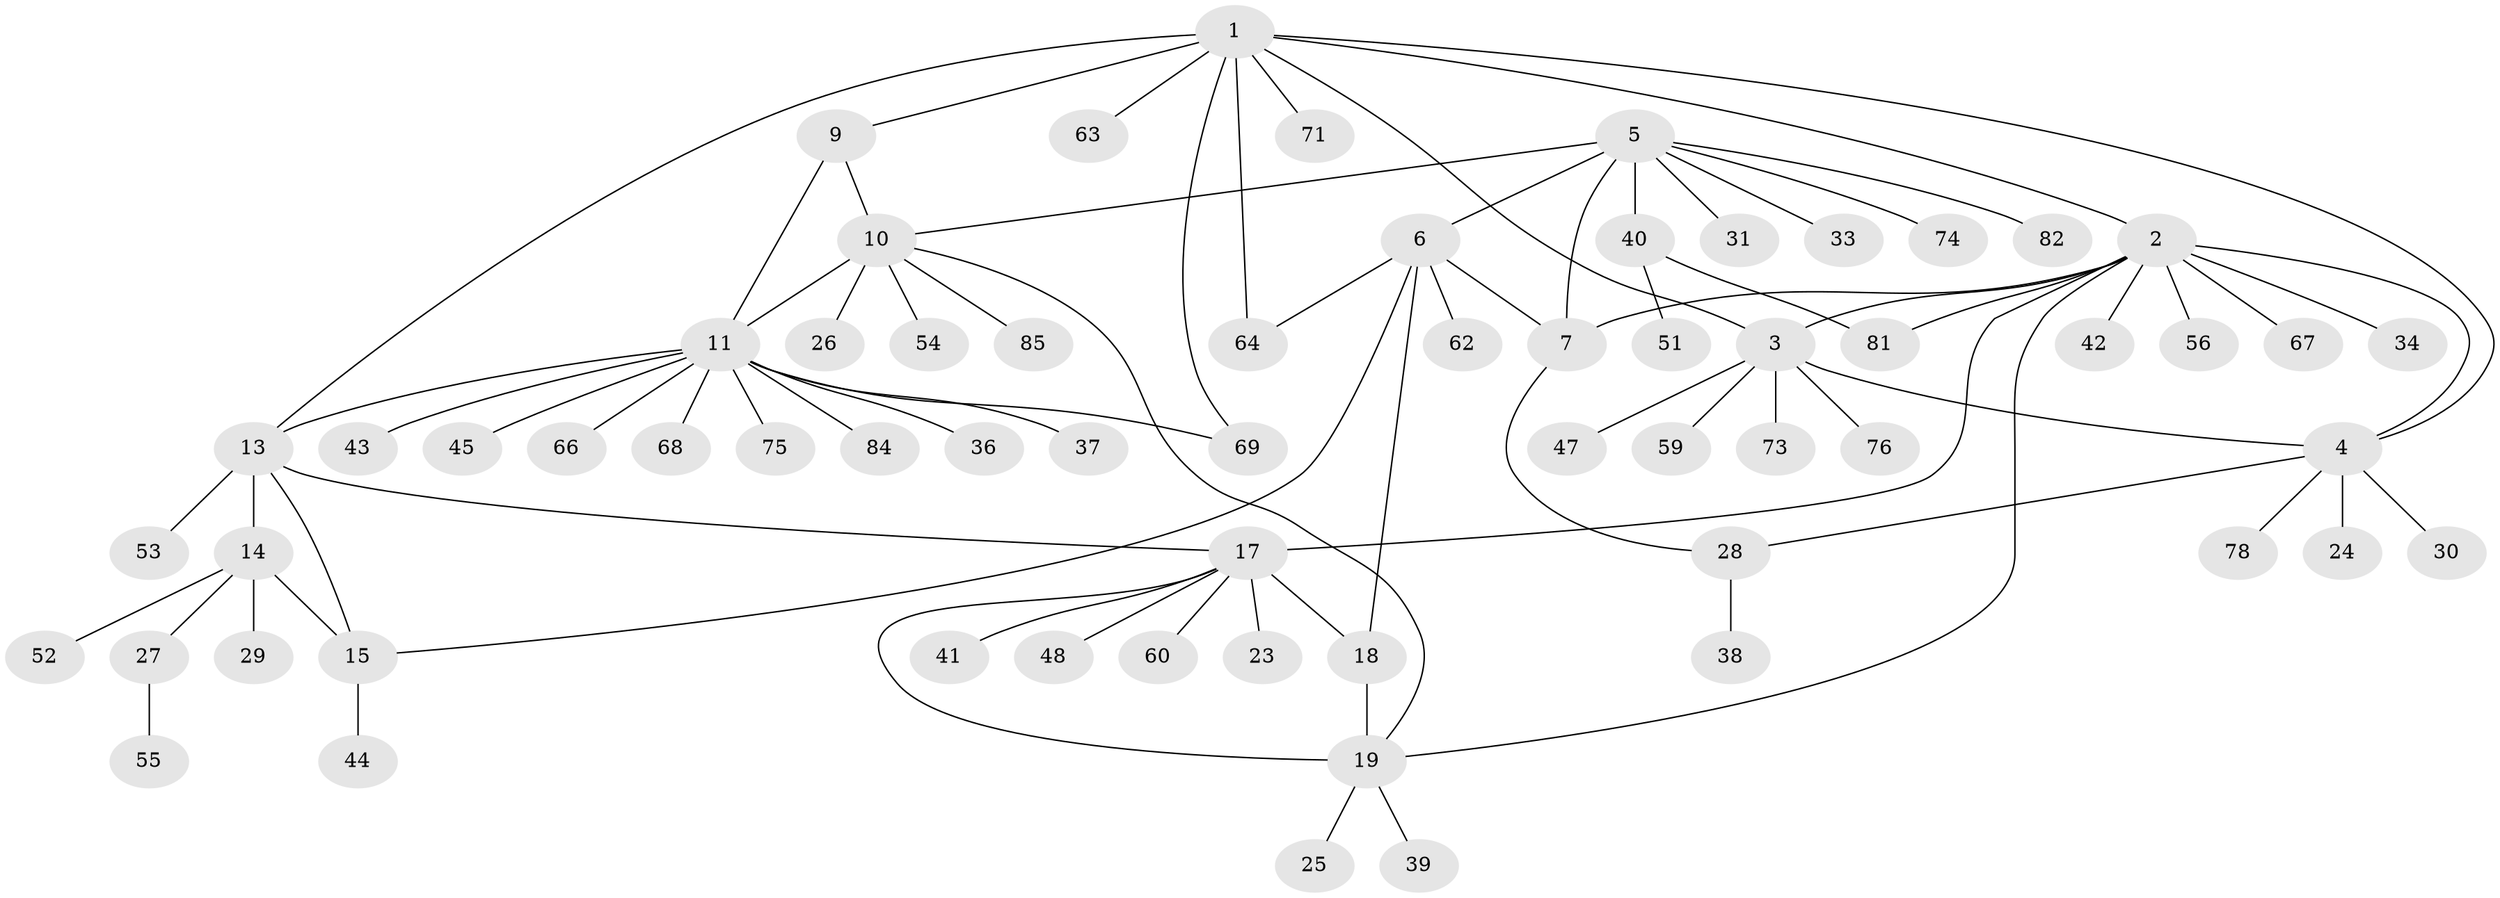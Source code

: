// Generated by graph-tools (version 1.1) at 2025/24/03/03/25 07:24:10]
// undirected, 64 vertices, 81 edges
graph export_dot {
graph [start="1"]
  node [color=gray90,style=filled];
  1 [super="+61"];
  2 [super="+21"];
  3 [super="+57"];
  4 [super="+50"];
  5 [super="+8"];
  6 [super="+22"];
  7 [super="+32"];
  9;
  10 [super="+65"];
  11 [super="+12"];
  13 [super="+16"];
  14 [super="+49"];
  15;
  17 [super="+20"];
  18;
  19 [super="+46"];
  23 [super="+83"];
  24;
  25;
  26;
  27 [super="+35"];
  28;
  29;
  30;
  31;
  33;
  34;
  36;
  37;
  38;
  39 [super="+58"];
  40 [super="+70"];
  41;
  42;
  43;
  44 [super="+80"];
  45;
  47;
  48 [super="+72"];
  51;
  52;
  53;
  54 [super="+79"];
  55;
  56;
  59;
  60;
  62;
  63;
  64;
  66;
  67;
  68;
  69;
  71 [super="+77"];
  73;
  74;
  75;
  76;
  78;
  81;
  82;
  84;
  85;
  1 -- 2;
  1 -- 3;
  1 -- 4;
  1 -- 9;
  1 -- 63;
  1 -- 64;
  1 -- 69;
  1 -- 71;
  1 -- 13;
  2 -- 3;
  2 -- 4;
  2 -- 7;
  2 -- 19;
  2 -- 34 [weight=2];
  2 -- 56;
  2 -- 67;
  2 -- 81;
  2 -- 17;
  2 -- 42;
  3 -- 4;
  3 -- 47;
  3 -- 76;
  3 -- 73;
  3 -- 59;
  4 -- 24;
  4 -- 28;
  4 -- 30;
  4 -- 78;
  5 -- 6 [weight=2];
  5 -- 7 [weight=2];
  5 -- 10;
  5 -- 31;
  5 -- 33;
  5 -- 40;
  5 -- 82;
  5 -- 74;
  6 -- 7;
  6 -- 15;
  6 -- 18;
  6 -- 62;
  6 -- 64;
  7 -- 28;
  9 -- 10;
  9 -- 11 [weight=2];
  10 -- 11 [weight=2];
  10 -- 19;
  10 -- 26;
  10 -- 54;
  10 -- 85;
  11 -- 36;
  11 -- 45;
  11 -- 66;
  11 -- 68;
  11 -- 84;
  11 -- 13;
  11 -- 75;
  11 -- 69;
  11 -- 37;
  11 -- 43;
  13 -- 14 [weight=2];
  13 -- 15 [weight=2];
  13 -- 53;
  13 -- 17;
  14 -- 15;
  14 -- 27;
  14 -- 29;
  14 -- 52;
  15 -- 44;
  17 -- 18 [weight=2];
  17 -- 19 [weight=2];
  17 -- 23;
  17 -- 48;
  17 -- 60;
  17 -- 41;
  18 -- 19;
  19 -- 25;
  19 -- 39;
  27 -- 55;
  28 -- 38;
  40 -- 51;
  40 -- 81;
}
